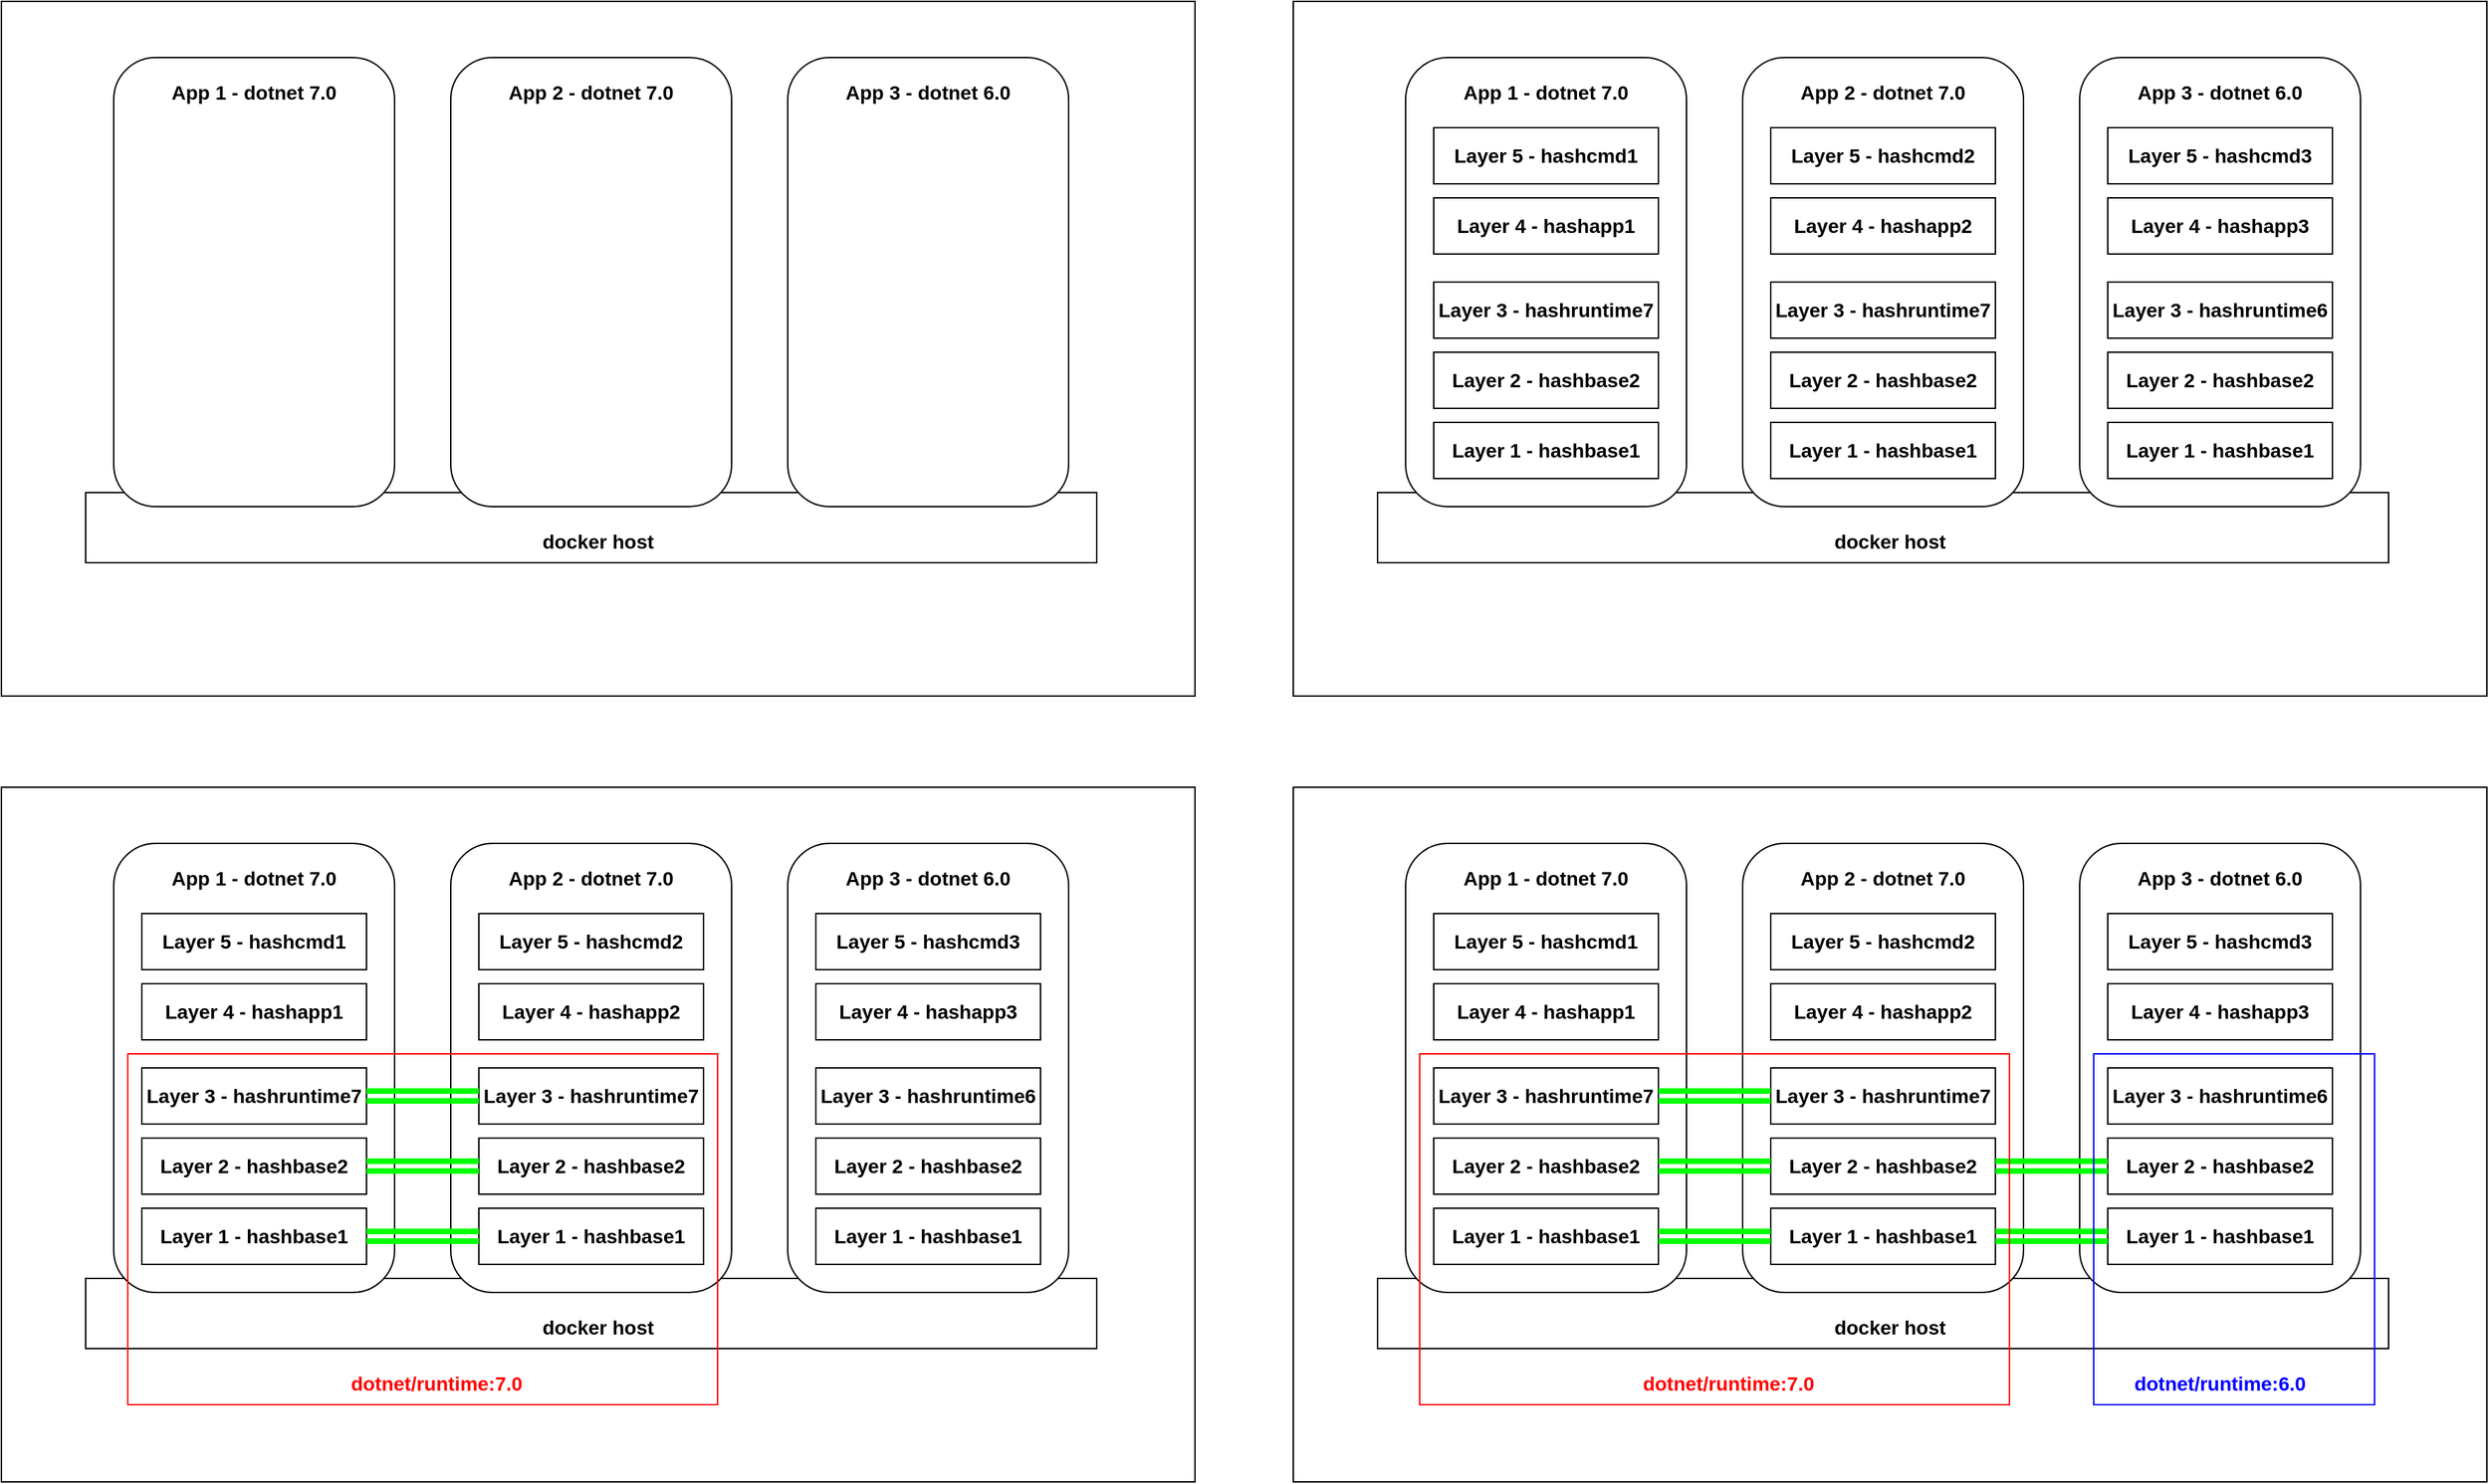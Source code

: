 <mxfile version="21.2.1" type="device">
  <diagram name="Page-1" id="w7oHSvgVAbH0pyMqGxMP">
    <mxGraphModel dx="2064" dy="1507" grid="1" gridSize="10" guides="1" tooltips="1" connect="1" arrows="1" fold="1" page="1" pageScale="1" pageWidth="827" pageHeight="1169" math="0" shadow="0">
      <root>
        <mxCell id="0" />
        <mxCell id="1" parent="0" />
        <mxCell id="mfq0lbZQkEfi0OqsZ-nj-1" value="" style="rounded=0;whiteSpace=wrap;html=1;" vertex="1" parent="1">
          <mxGeometry x="40" y="40" width="850" height="495" as="geometry" />
        </mxCell>
        <mxCell id="DkgX6Icj-PClaKJuhvbE-4" value="" style="rounded=0;whiteSpace=wrap;html=1;fontSize=14;fontStyle=1" parent="1" vertex="1">
          <mxGeometry x="100" y="390" width="720" height="50" as="geometry" />
        </mxCell>
        <mxCell id="DkgX6Icj-PClaKJuhvbE-1" value="" style="rounded=1;whiteSpace=wrap;html=1;fontSize=14;fontStyle=1" parent="1" vertex="1">
          <mxGeometry x="120" y="80" width="200" height="320" as="geometry" />
        </mxCell>
        <mxCell id="DkgX6Icj-PClaKJuhvbE-9" value="App 1 - dotnet 7.0" style="text;html=1;strokeColor=none;fillColor=none;align=center;verticalAlign=middle;whiteSpace=wrap;rounded=0;fontSize=14;fontStyle=1" parent="1" vertex="1">
          <mxGeometry x="140" y="90" width="160" height="30" as="geometry" />
        </mxCell>
        <mxCell id="DkgX6Icj-PClaKJuhvbE-10" value="" style="rounded=1;whiteSpace=wrap;html=1;fontSize=14;fontStyle=1" parent="1" vertex="1">
          <mxGeometry x="360" y="80" width="200" height="320" as="geometry" />
        </mxCell>
        <mxCell id="DkgX6Icj-PClaKJuhvbE-16" value="App 2 - dotnet 7.0" style="text;html=1;strokeColor=none;fillColor=none;align=center;verticalAlign=middle;whiteSpace=wrap;rounded=0;fontSize=14;fontStyle=1" parent="1" vertex="1">
          <mxGeometry x="380" y="90" width="160" height="30" as="geometry" />
        </mxCell>
        <mxCell id="DkgX6Icj-PClaKJuhvbE-17" value="" style="rounded=1;whiteSpace=wrap;html=1;fontSize=14;fontStyle=1" parent="1" vertex="1">
          <mxGeometry x="600" y="80" width="200" height="320" as="geometry" />
        </mxCell>
        <mxCell id="DkgX6Icj-PClaKJuhvbE-23" value="App 3 - dotnet 6.0" style="text;html=1;strokeColor=none;fillColor=none;align=center;verticalAlign=middle;whiteSpace=wrap;rounded=0;fontSize=14;fontStyle=1" parent="1" vertex="1">
          <mxGeometry x="620" y="90" width="160" height="30" as="geometry" />
        </mxCell>
        <mxCell id="DkgX6Icj-PClaKJuhvbE-24" value="docker host" style="text;html=1;strokeColor=none;fillColor=none;align=center;verticalAlign=middle;whiteSpace=wrap;rounded=0;fontSize=14;fontStyle=1" parent="1" vertex="1">
          <mxGeometry x="390" y="410" width="150" height="30" as="geometry" />
        </mxCell>
        <mxCell id="mfq0lbZQkEfi0OqsZ-nj-2" value="" style="rounded=0;whiteSpace=wrap;html=1;" vertex="1" parent="1">
          <mxGeometry x="960" y="40" width="850" height="495" as="geometry" />
        </mxCell>
        <mxCell id="mfq0lbZQkEfi0OqsZ-nj-3" value="" style="rounded=0;whiteSpace=wrap;html=1;fontSize=14;fontStyle=1" vertex="1" parent="1">
          <mxGeometry x="1020" y="390" width="720" height="50" as="geometry" />
        </mxCell>
        <mxCell id="mfq0lbZQkEfi0OqsZ-nj-4" value="" style="rounded=1;whiteSpace=wrap;html=1;fontSize=14;fontStyle=1" vertex="1" parent="1">
          <mxGeometry x="1040" y="80" width="200" height="320" as="geometry" />
        </mxCell>
        <mxCell id="mfq0lbZQkEfi0OqsZ-nj-5" value="Layer 1 - hashbase1" style="rounded=0;whiteSpace=wrap;html=1;fontSize=14;fontStyle=1" vertex="1" parent="1">
          <mxGeometry x="1060" y="340" width="160" height="40" as="geometry" />
        </mxCell>
        <mxCell id="mfq0lbZQkEfi0OqsZ-nj-6" value="Layer 2 - hashbase2" style="rounded=0;whiteSpace=wrap;html=1;fontSize=14;fontStyle=1" vertex="1" parent="1">
          <mxGeometry x="1060" y="290" width="160" height="40" as="geometry" />
        </mxCell>
        <mxCell id="mfq0lbZQkEfi0OqsZ-nj-7" value="Layer 3 - hashruntime7" style="rounded=0;whiteSpace=wrap;html=1;fontSize=14;fontStyle=1" vertex="1" parent="1">
          <mxGeometry x="1060" y="240" width="160" height="40" as="geometry" />
        </mxCell>
        <mxCell id="mfq0lbZQkEfi0OqsZ-nj-8" value="Layer 4 - hashapp1" style="rounded=0;whiteSpace=wrap;html=1;fontSize=14;fontStyle=1" vertex="1" parent="1">
          <mxGeometry x="1060" y="180" width="160" height="40" as="geometry" />
        </mxCell>
        <mxCell id="mfq0lbZQkEfi0OqsZ-nj-9" value="Layer 5 - hashcmd1" style="rounded=0;whiteSpace=wrap;html=1;fontSize=14;fontStyle=1" vertex="1" parent="1">
          <mxGeometry x="1060" y="130" width="160" height="40" as="geometry" />
        </mxCell>
        <mxCell id="mfq0lbZQkEfi0OqsZ-nj-10" value="App 1 - dotnet 7.0" style="text;html=1;strokeColor=none;fillColor=none;align=center;verticalAlign=middle;whiteSpace=wrap;rounded=0;fontSize=14;fontStyle=1" vertex="1" parent="1">
          <mxGeometry x="1060" y="90" width="160" height="30" as="geometry" />
        </mxCell>
        <mxCell id="mfq0lbZQkEfi0OqsZ-nj-11" value="" style="rounded=1;whiteSpace=wrap;html=1;fontSize=14;fontStyle=1" vertex="1" parent="1">
          <mxGeometry x="1280" y="80" width="200" height="320" as="geometry" />
        </mxCell>
        <mxCell id="mfq0lbZQkEfi0OqsZ-nj-12" value="Layer 1 - hashbase1" style="rounded=0;whiteSpace=wrap;html=1;fontSize=14;fontStyle=1" vertex="1" parent="1">
          <mxGeometry x="1300" y="340" width="160" height="40" as="geometry" />
        </mxCell>
        <mxCell id="mfq0lbZQkEfi0OqsZ-nj-13" value="Layer 2 - hashbase2" style="rounded=0;whiteSpace=wrap;html=1;fontSize=14;fontStyle=1" vertex="1" parent="1">
          <mxGeometry x="1300" y="290" width="160" height="40" as="geometry" />
        </mxCell>
        <mxCell id="mfq0lbZQkEfi0OqsZ-nj-14" value="Layer 3 - hashruntime7" style="rounded=0;whiteSpace=wrap;html=1;fontSize=14;fontStyle=1" vertex="1" parent="1">
          <mxGeometry x="1300" y="240" width="160" height="40" as="geometry" />
        </mxCell>
        <mxCell id="mfq0lbZQkEfi0OqsZ-nj-15" value="Layer 4 - hashapp2" style="rounded=0;whiteSpace=wrap;html=1;fontSize=14;fontStyle=1" vertex="1" parent="1">
          <mxGeometry x="1300" y="180" width="160" height="40" as="geometry" />
        </mxCell>
        <mxCell id="mfq0lbZQkEfi0OqsZ-nj-16" value="Layer 5 - hashcmd2" style="rounded=0;whiteSpace=wrap;html=1;fontSize=14;fontStyle=1" vertex="1" parent="1">
          <mxGeometry x="1300" y="130" width="160" height="40" as="geometry" />
        </mxCell>
        <mxCell id="mfq0lbZQkEfi0OqsZ-nj-17" value="App 2 - dotnet 7.0" style="text;html=1;strokeColor=none;fillColor=none;align=center;verticalAlign=middle;whiteSpace=wrap;rounded=0;fontSize=14;fontStyle=1" vertex="1" parent="1">
          <mxGeometry x="1300" y="90" width="160" height="30" as="geometry" />
        </mxCell>
        <mxCell id="mfq0lbZQkEfi0OqsZ-nj-18" value="" style="rounded=1;whiteSpace=wrap;html=1;fontSize=14;fontStyle=1" vertex="1" parent="1">
          <mxGeometry x="1520" y="80" width="200" height="320" as="geometry" />
        </mxCell>
        <mxCell id="mfq0lbZQkEfi0OqsZ-nj-19" value="Layer 1 - hashbase1" style="rounded=0;whiteSpace=wrap;html=1;fontSize=14;fontStyle=1" vertex="1" parent="1">
          <mxGeometry x="1540" y="340" width="160" height="40" as="geometry" />
        </mxCell>
        <mxCell id="mfq0lbZQkEfi0OqsZ-nj-20" value="Layer 2 - hashbase2" style="rounded=0;whiteSpace=wrap;html=1;fontSize=14;fontStyle=1" vertex="1" parent="1">
          <mxGeometry x="1540" y="290" width="160" height="40" as="geometry" />
        </mxCell>
        <mxCell id="mfq0lbZQkEfi0OqsZ-nj-21" value="Layer 3 - hashruntime6" style="rounded=0;whiteSpace=wrap;html=1;fontSize=14;fontStyle=1" vertex="1" parent="1">
          <mxGeometry x="1540" y="240" width="160" height="40" as="geometry" />
        </mxCell>
        <mxCell id="mfq0lbZQkEfi0OqsZ-nj-22" value="Layer 4 - hashapp3" style="rounded=0;whiteSpace=wrap;html=1;fontSize=14;fontStyle=1" vertex="1" parent="1">
          <mxGeometry x="1540" y="180" width="160" height="40" as="geometry" />
        </mxCell>
        <mxCell id="mfq0lbZQkEfi0OqsZ-nj-23" value="Layer 5 - hashcmd3" style="rounded=0;whiteSpace=wrap;html=1;fontSize=14;fontStyle=1" vertex="1" parent="1">
          <mxGeometry x="1540" y="130" width="160" height="40" as="geometry" />
        </mxCell>
        <mxCell id="mfq0lbZQkEfi0OqsZ-nj-24" value="App 3 - dotnet 6.0" style="text;html=1;strokeColor=none;fillColor=none;align=center;verticalAlign=middle;whiteSpace=wrap;rounded=0;fontSize=14;fontStyle=1" vertex="1" parent="1">
          <mxGeometry x="1540" y="90" width="160" height="30" as="geometry" />
        </mxCell>
        <mxCell id="mfq0lbZQkEfi0OqsZ-nj-25" value="docker host" style="text;html=1;strokeColor=none;fillColor=none;align=center;verticalAlign=middle;whiteSpace=wrap;rounded=0;fontSize=14;fontStyle=1" vertex="1" parent="1">
          <mxGeometry x="1310" y="410" width="150" height="30" as="geometry" />
        </mxCell>
        <mxCell id="mfq0lbZQkEfi0OqsZ-nj-35" value="" style="rounded=0;whiteSpace=wrap;html=1;" vertex="1" parent="1">
          <mxGeometry x="40" y="600" width="850" height="495" as="geometry" />
        </mxCell>
        <mxCell id="mfq0lbZQkEfi0OqsZ-nj-36" value="" style="rounded=0;whiteSpace=wrap;html=1;fontSize=14;fontStyle=1" vertex="1" parent="1">
          <mxGeometry x="100" y="950" width="720" height="50" as="geometry" />
        </mxCell>
        <mxCell id="mfq0lbZQkEfi0OqsZ-nj-37" value="" style="rounded=1;whiteSpace=wrap;html=1;fontSize=14;fontStyle=1" vertex="1" parent="1">
          <mxGeometry x="120" y="640" width="200" height="320" as="geometry" />
        </mxCell>
        <mxCell id="mfq0lbZQkEfi0OqsZ-nj-38" value="Layer 1 - hashbase1" style="rounded=0;whiteSpace=wrap;html=1;fontSize=14;fontStyle=1" vertex="1" parent="1">
          <mxGeometry x="140" y="900" width="160" height="40" as="geometry" />
        </mxCell>
        <mxCell id="mfq0lbZQkEfi0OqsZ-nj-39" value="Layer 2 - hashbase2" style="rounded=0;whiteSpace=wrap;html=1;fontSize=14;fontStyle=1" vertex="1" parent="1">
          <mxGeometry x="140" y="850" width="160" height="40" as="geometry" />
        </mxCell>
        <mxCell id="mfq0lbZQkEfi0OqsZ-nj-40" value="Layer 3 - hashruntime7" style="rounded=0;whiteSpace=wrap;html=1;fontSize=14;fontStyle=1" vertex="1" parent="1">
          <mxGeometry x="140" y="800" width="160" height="40" as="geometry" />
        </mxCell>
        <mxCell id="mfq0lbZQkEfi0OqsZ-nj-41" value="Layer 4 - hashapp1" style="rounded=0;whiteSpace=wrap;html=1;fontSize=14;fontStyle=1" vertex="1" parent="1">
          <mxGeometry x="140" y="740" width="160" height="40" as="geometry" />
        </mxCell>
        <mxCell id="mfq0lbZQkEfi0OqsZ-nj-42" value="Layer 5 - hashcmd1" style="rounded=0;whiteSpace=wrap;html=1;fontSize=14;fontStyle=1" vertex="1" parent="1">
          <mxGeometry x="140" y="690" width="160" height="40" as="geometry" />
        </mxCell>
        <mxCell id="mfq0lbZQkEfi0OqsZ-nj-43" value="App 1 - dotnet 7.0" style="text;html=1;strokeColor=none;fillColor=none;align=center;verticalAlign=middle;whiteSpace=wrap;rounded=0;fontSize=14;fontStyle=1" vertex="1" parent="1">
          <mxGeometry x="140" y="650" width="160" height="30" as="geometry" />
        </mxCell>
        <mxCell id="mfq0lbZQkEfi0OqsZ-nj-44" value="" style="rounded=1;whiteSpace=wrap;html=1;fontSize=14;fontStyle=1" vertex="1" parent="1">
          <mxGeometry x="360" y="640" width="200" height="320" as="geometry" />
        </mxCell>
        <mxCell id="mfq0lbZQkEfi0OqsZ-nj-45" value="Layer 1 - hashbase1" style="rounded=0;whiteSpace=wrap;html=1;fontSize=14;fontStyle=1" vertex="1" parent="1">
          <mxGeometry x="380" y="900" width="160" height="40" as="geometry" />
        </mxCell>
        <mxCell id="mfq0lbZQkEfi0OqsZ-nj-46" value="Layer 2 - hashbase2" style="rounded=0;whiteSpace=wrap;html=1;fontSize=14;fontStyle=1" vertex="1" parent="1">
          <mxGeometry x="380" y="850" width="160" height="40" as="geometry" />
        </mxCell>
        <mxCell id="mfq0lbZQkEfi0OqsZ-nj-47" value="Layer 3 - hashruntime7" style="rounded=0;whiteSpace=wrap;html=1;fontSize=14;fontStyle=1" vertex="1" parent="1">
          <mxGeometry x="380" y="800" width="160" height="40" as="geometry" />
        </mxCell>
        <mxCell id="mfq0lbZQkEfi0OqsZ-nj-48" value="Layer 4 - hashapp2" style="rounded=0;whiteSpace=wrap;html=1;fontSize=14;fontStyle=1" vertex="1" parent="1">
          <mxGeometry x="380" y="740" width="160" height="40" as="geometry" />
        </mxCell>
        <mxCell id="mfq0lbZQkEfi0OqsZ-nj-49" value="Layer 5 - hashcmd2" style="rounded=0;whiteSpace=wrap;html=1;fontSize=14;fontStyle=1" vertex="1" parent="1">
          <mxGeometry x="380" y="690" width="160" height="40" as="geometry" />
        </mxCell>
        <mxCell id="mfq0lbZQkEfi0OqsZ-nj-50" value="App 2 - dotnet 7.0" style="text;html=1;strokeColor=none;fillColor=none;align=center;verticalAlign=middle;whiteSpace=wrap;rounded=0;fontSize=14;fontStyle=1" vertex="1" parent="1">
          <mxGeometry x="380" y="650" width="160" height="30" as="geometry" />
        </mxCell>
        <mxCell id="mfq0lbZQkEfi0OqsZ-nj-51" value="" style="rounded=1;whiteSpace=wrap;html=1;fontSize=14;fontStyle=1" vertex="1" parent="1">
          <mxGeometry x="600" y="640" width="200" height="320" as="geometry" />
        </mxCell>
        <mxCell id="mfq0lbZQkEfi0OqsZ-nj-52" value="Layer 1 - hashbase1" style="rounded=0;whiteSpace=wrap;html=1;fontSize=14;fontStyle=1" vertex="1" parent="1">
          <mxGeometry x="620" y="900" width="160" height="40" as="geometry" />
        </mxCell>
        <mxCell id="mfq0lbZQkEfi0OqsZ-nj-53" value="Layer 2 - hashbase2" style="rounded=0;whiteSpace=wrap;html=1;fontSize=14;fontStyle=1" vertex="1" parent="1">
          <mxGeometry x="620" y="850" width="160" height="40" as="geometry" />
        </mxCell>
        <mxCell id="mfq0lbZQkEfi0OqsZ-nj-54" value="Layer 3 - hashruntime6" style="rounded=0;whiteSpace=wrap;html=1;fontSize=14;fontStyle=1" vertex="1" parent="1">
          <mxGeometry x="620" y="800" width="160" height="40" as="geometry" />
        </mxCell>
        <mxCell id="mfq0lbZQkEfi0OqsZ-nj-55" value="Layer 4 - hashapp3" style="rounded=0;whiteSpace=wrap;html=1;fontSize=14;fontStyle=1" vertex="1" parent="1">
          <mxGeometry x="620" y="740" width="160" height="40" as="geometry" />
        </mxCell>
        <mxCell id="mfq0lbZQkEfi0OqsZ-nj-56" value="Layer 5 - hashcmd3" style="rounded=0;whiteSpace=wrap;html=1;fontSize=14;fontStyle=1" vertex="1" parent="1">
          <mxGeometry x="620" y="690" width="160" height="40" as="geometry" />
        </mxCell>
        <mxCell id="mfq0lbZQkEfi0OqsZ-nj-57" value="App 3 - dotnet 6.0" style="text;html=1;strokeColor=none;fillColor=none;align=center;verticalAlign=middle;whiteSpace=wrap;rounded=0;fontSize=14;fontStyle=1" vertex="1" parent="1">
          <mxGeometry x="620" y="650" width="160" height="30" as="geometry" />
        </mxCell>
        <mxCell id="mfq0lbZQkEfi0OqsZ-nj-58" value="docker host" style="text;html=1;strokeColor=none;fillColor=none;align=center;verticalAlign=middle;whiteSpace=wrap;rounded=0;fontSize=14;fontStyle=1" vertex="1" parent="1">
          <mxGeometry x="390" y="970" width="150" height="30" as="geometry" />
        </mxCell>
        <mxCell id="mfq0lbZQkEfi0OqsZ-nj-59" style="edgeStyle=orthogonalEdgeStyle;rounded=0;orthogonalLoop=1;jettySize=auto;html=1;exitX=1;exitY=0.5;exitDx=0;exitDy=0;entryX=0;entryY=0.5;entryDx=0;entryDy=0;fontSize=14;fontColor=#00FF00;shape=link;strokeColor=#00FF00;strokeWidth=4;" edge="1" parent="1" source="mfq0lbZQkEfi0OqsZ-nj-40" target="mfq0lbZQkEfi0OqsZ-nj-47">
          <mxGeometry relative="1" as="geometry" />
        </mxCell>
        <mxCell id="mfq0lbZQkEfi0OqsZ-nj-60" style="edgeStyle=orthogonalEdgeStyle;shape=link;rounded=0;orthogonalLoop=1;jettySize=auto;html=1;exitX=1;exitY=0.5;exitDx=0;exitDy=0;entryX=0;entryY=0.5;entryDx=0;entryDy=0;strokeColor=#00FF00;strokeWidth=4;fontSize=14;fontColor=#00FF00;" edge="1" parent="1" source="mfq0lbZQkEfi0OqsZ-nj-39" target="mfq0lbZQkEfi0OqsZ-nj-46">
          <mxGeometry relative="1" as="geometry" />
        </mxCell>
        <mxCell id="mfq0lbZQkEfi0OqsZ-nj-61" style="edgeStyle=orthogonalEdgeStyle;shape=link;rounded=0;orthogonalLoop=1;jettySize=auto;html=1;exitX=1;exitY=0.5;exitDx=0;exitDy=0;entryX=0;entryY=0.5;entryDx=0;entryDy=0;strokeColor=#00FF00;strokeWidth=4;fontSize=14;fontColor=#00FF00;" edge="1" parent="1" source="mfq0lbZQkEfi0OqsZ-nj-38" target="mfq0lbZQkEfi0OqsZ-nj-45">
          <mxGeometry relative="1" as="geometry" />
        </mxCell>
        <mxCell id="mfq0lbZQkEfi0OqsZ-nj-64" value="" style="rounded=0;whiteSpace=wrap;html=1;fillStyle=solid;strokeColor=#FF0000;strokeWidth=1;fontSize=14;fontColor=#00FF00;fillColor=none;" vertex="1" parent="1">
          <mxGeometry x="130" y="790" width="420" height="250" as="geometry" />
        </mxCell>
        <mxCell id="mfq0lbZQkEfi0OqsZ-nj-66" value="&lt;b&gt;dotnet/runtime:7.0&lt;/b&gt;" style="text;html=1;strokeColor=none;fillColor=none;align=center;verticalAlign=middle;whiteSpace=wrap;rounded=0;fontSize=14;fontColor=#FF0000;" vertex="1" parent="1">
          <mxGeometry x="280" y="1010" width="140" height="30" as="geometry" />
        </mxCell>
        <mxCell id="mfq0lbZQkEfi0OqsZ-nj-68" value="" style="rounded=0;whiteSpace=wrap;html=1;" vertex="1" parent="1">
          <mxGeometry x="960" y="600" width="850" height="495" as="geometry" />
        </mxCell>
        <mxCell id="mfq0lbZQkEfi0OqsZ-nj-69" value="" style="rounded=0;whiteSpace=wrap;html=1;fontSize=14;fontStyle=1" vertex="1" parent="1">
          <mxGeometry x="1020" y="950" width="720" height="50" as="geometry" />
        </mxCell>
        <mxCell id="mfq0lbZQkEfi0OqsZ-nj-70" value="" style="rounded=1;whiteSpace=wrap;html=1;fontSize=14;fontStyle=1" vertex="1" parent="1">
          <mxGeometry x="1040" y="640" width="200" height="320" as="geometry" />
        </mxCell>
        <mxCell id="mfq0lbZQkEfi0OqsZ-nj-71" value="Layer 1 - hashbase1" style="rounded=0;whiteSpace=wrap;html=1;fontSize=14;fontStyle=1" vertex="1" parent="1">
          <mxGeometry x="1060" y="900" width="160" height="40" as="geometry" />
        </mxCell>
        <mxCell id="mfq0lbZQkEfi0OqsZ-nj-72" value="Layer 2 - hashbase2" style="rounded=0;whiteSpace=wrap;html=1;fontSize=14;fontStyle=1" vertex="1" parent="1">
          <mxGeometry x="1060" y="850" width="160" height="40" as="geometry" />
        </mxCell>
        <mxCell id="mfq0lbZQkEfi0OqsZ-nj-73" value="Layer 3 - hashruntime7" style="rounded=0;whiteSpace=wrap;html=1;fontSize=14;fontStyle=1" vertex="1" parent="1">
          <mxGeometry x="1060" y="800" width="160" height="40" as="geometry" />
        </mxCell>
        <mxCell id="mfq0lbZQkEfi0OqsZ-nj-74" value="Layer 4 - hashapp1" style="rounded=0;whiteSpace=wrap;html=1;fontSize=14;fontStyle=1" vertex="1" parent="1">
          <mxGeometry x="1060" y="740" width="160" height="40" as="geometry" />
        </mxCell>
        <mxCell id="mfq0lbZQkEfi0OqsZ-nj-75" value="Layer 5 - hashcmd1" style="rounded=0;whiteSpace=wrap;html=1;fontSize=14;fontStyle=1" vertex="1" parent="1">
          <mxGeometry x="1060" y="690" width="160" height="40" as="geometry" />
        </mxCell>
        <mxCell id="mfq0lbZQkEfi0OqsZ-nj-76" value="App 1 - dotnet 7.0" style="text;html=1;strokeColor=none;fillColor=none;align=center;verticalAlign=middle;whiteSpace=wrap;rounded=0;fontSize=14;fontStyle=1" vertex="1" parent="1">
          <mxGeometry x="1060" y="650" width="160" height="30" as="geometry" />
        </mxCell>
        <mxCell id="mfq0lbZQkEfi0OqsZ-nj-77" value="" style="rounded=1;whiteSpace=wrap;html=1;fontSize=14;fontStyle=1" vertex="1" parent="1">
          <mxGeometry x="1280" y="640" width="200" height="320" as="geometry" />
        </mxCell>
        <mxCell id="mfq0lbZQkEfi0OqsZ-nj-78" value="Layer 1 - hashbase1" style="rounded=0;whiteSpace=wrap;html=1;fontSize=14;fontStyle=1" vertex="1" parent="1">
          <mxGeometry x="1300" y="900" width="160" height="40" as="geometry" />
        </mxCell>
        <mxCell id="mfq0lbZQkEfi0OqsZ-nj-79" value="Layer 2 - hashbase2" style="rounded=0;whiteSpace=wrap;html=1;fontSize=14;fontStyle=1" vertex="1" parent="1">
          <mxGeometry x="1300" y="850" width="160" height="40" as="geometry" />
        </mxCell>
        <mxCell id="mfq0lbZQkEfi0OqsZ-nj-80" value="Layer 3 - hashruntime7" style="rounded=0;whiteSpace=wrap;html=1;fontSize=14;fontStyle=1" vertex="1" parent="1">
          <mxGeometry x="1300" y="800" width="160" height="40" as="geometry" />
        </mxCell>
        <mxCell id="mfq0lbZQkEfi0OqsZ-nj-81" value="Layer 4 - hashapp2" style="rounded=0;whiteSpace=wrap;html=1;fontSize=14;fontStyle=1" vertex="1" parent="1">
          <mxGeometry x="1300" y="740" width="160" height="40" as="geometry" />
        </mxCell>
        <mxCell id="mfq0lbZQkEfi0OqsZ-nj-82" value="Layer 5 - hashcmd2" style="rounded=0;whiteSpace=wrap;html=1;fontSize=14;fontStyle=1" vertex="1" parent="1">
          <mxGeometry x="1300" y="690" width="160" height="40" as="geometry" />
        </mxCell>
        <mxCell id="mfq0lbZQkEfi0OqsZ-nj-83" value="App 2 - dotnet 7.0" style="text;html=1;strokeColor=none;fillColor=none;align=center;verticalAlign=middle;whiteSpace=wrap;rounded=0;fontSize=14;fontStyle=1" vertex="1" parent="1">
          <mxGeometry x="1300" y="650" width="160" height="30" as="geometry" />
        </mxCell>
        <mxCell id="mfq0lbZQkEfi0OqsZ-nj-84" value="" style="rounded=1;whiteSpace=wrap;html=1;fontSize=14;fontStyle=1" vertex="1" parent="1">
          <mxGeometry x="1520" y="640" width="200" height="320" as="geometry" />
        </mxCell>
        <mxCell id="mfq0lbZQkEfi0OqsZ-nj-85" value="Layer 1 - hashbase1" style="rounded=0;whiteSpace=wrap;html=1;fontSize=14;fontStyle=1" vertex="1" parent="1">
          <mxGeometry x="1540" y="900" width="160" height="40" as="geometry" />
        </mxCell>
        <mxCell id="mfq0lbZQkEfi0OqsZ-nj-86" value="Layer 2 - hashbase2" style="rounded=0;whiteSpace=wrap;html=1;fontSize=14;fontStyle=1" vertex="1" parent="1">
          <mxGeometry x="1540" y="850" width="160" height="40" as="geometry" />
        </mxCell>
        <mxCell id="mfq0lbZQkEfi0OqsZ-nj-87" value="Layer 3 - hashruntime6" style="rounded=0;whiteSpace=wrap;html=1;fontSize=14;fontStyle=1" vertex="1" parent="1">
          <mxGeometry x="1540" y="800" width="160" height="40" as="geometry" />
        </mxCell>
        <mxCell id="mfq0lbZQkEfi0OqsZ-nj-88" value="Layer 4 - hashapp3" style="rounded=0;whiteSpace=wrap;html=1;fontSize=14;fontStyle=1" vertex="1" parent="1">
          <mxGeometry x="1540" y="740" width="160" height="40" as="geometry" />
        </mxCell>
        <mxCell id="mfq0lbZQkEfi0OqsZ-nj-89" value="Layer 5 - hashcmd3" style="rounded=0;whiteSpace=wrap;html=1;fontSize=14;fontStyle=1" vertex="1" parent="1">
          <mxGeometry x="1540" y="690" width="160" height="40" as="geometry" />
        </mxCell>
        <mxCell id="mfq0lbZQkEfi0OqsZ-nj-90" value="App 3 - dotnet 6.0" style="text;html=1;strokeColor=none;fillColor=none;align=center;verticalAlign=middle;whiteSpace=wrap;rounded=0;fontSize=14;fontStyle=1" vertex="1" parent="1">
          <mxGeometry x="1540" y="650" width="160" height="30" as="geometry" />
        </mxCell>
        <mxCell id="mfq0lbZQkEfi0OqsZ-nj-91" value="docker host" style="text;html=1;strokeColor=none;fillColor=none;align=center;verticalAlign=middle;whiteSpace=wrap;rounded=0;fontSize=14;fontStyle=1" vertex="1" parent="1">
          <mxGeometry x="1310" y="970" width="150" height="30" as="geometry" />
        </mxCell>
        <mxCell id="mfq0lbZQkEfi0OqsZ-nj-92" style="edgeStyle=orthogonalEdgeStyle;rounded=0;orthogonalLoop=1;jettySize=auto;html=1;exitX=1;exitY=0.5;exitDx=0;exitDy=0;entryX=0;entryY=0.5;entryDx=0;entryDy=0;fontSize=14;fontColor=#00FF00;shape=link;strokeColor=#00FF00;strokeWidth=4;" edge="1" parent="1" source="mfq0lbZQkEfi0OqsZ-nj-73" target="mfq0lbZQkEfi0OqsZ-nj-80">
          <mxGeometry relative="1" as="geometry" />
        </mxCell>
        <mxCell id="mfq0lbZQkEfi0OqsZ-nj-93" style="edgeStyle=orthogonalEdgeStyle;shape=link;rounded=0;orthogonalLoop=1;jettySize=auto;html=1;exitX=1;exitY=0.5;exitDx=0;exitDy=0;entryX=0;entryY=0.5;entryDx=0;entryDy=0;strokeColor=#00FF00;strokeWidth=4;fontSize=14;fontColor=#00FF00;" edge="1" parent="1" source="mfq0lbZQkEfi0OqsZ-nj-72" target="mfq0lbZQkEfi0OqsZ-nj-79">
          <mxGeometry relative="1" as="geometry" />
        </mxCell>
        <mxCell id="mfq0lbZQkEfi0OqsZ-nj-94" style="edgeStyle=orthogonalEdgeStyle;shape=link;rounded=0;orthogonalLoop=1;jettySize=auto;html=1;exitX=1;exitY=0.5;exitDx=0;exitDy=0;entryX=0;entryY=0.5;entryDx=0;entryDy=0;strokeColor=#00FF00;strokeWidth=4;fontSize=14;fontColor=#00FF00;" edge="1" parent="1" source="mfq0lbZQkEfi0OqsZ-nj-71" target="mfq0lbZQkEfi0OqsZ-nj-78">
          <mxGeometry relative="1" as="geometry" />
        </mxCell>
        <mxCell id="mfq0lbZQkEfi0OqsZ-nj-95" style="edgeStyle=orthogonalEdgeStyle;shape=link;rounded=0;orthogonalLoop=1;jettySize=auto;html=1;exitX=1;exitY=0.5;exitDx=0;exitDy=0;entryX=0;entryY=0.5;entryDx=0;entryDy=0;strokeColor=#00FF00;strokeWidth=4;fontSize=14;fontColor=#00FF00;" edge="1" parent="1" source="mfq0lbZQkEfi0OqsZ-nj-78" target="mfq0lbZQkEfi0OqsZ-nj-85">
          <mxGeometry relative="1" as="geometry" />
        </mxCell>
        <mxCell id="mfq0lbZQkEfi0OqsZ-nj-96" style="edgeStyle=orthogonalEdgeStyle;shape=link;rounded=0;orthogonalLoop=1;jettySize=auto;html=1;exitX=1;exitY=0.5;exitDx=0;exitDy=0;entryX=0;entryY=0.5;entryDx=0;entryDy=0;strokeColor=#00FF00;strokeWidth=4;fontSize=14;fontColor=#00FF00;" edge="1" parent="1" source="mfq0lbZQkEfi0OqsZ-nj-79" target="mfq0lbZQkEfi0OqsZ-nj-86">
          <mxGeometry relative="1" as="geometry" />
        </mxCell>
        <mxCell id="mfq0lbZQkEfi0OqsZ-nj-97" value="" style="rounded=0;whiteSpace=wrap;html=1;fillStyle=solid;strokeColor=#FF0000;strokeWidth=1;fontSize=14;fontColor=#00FF00;fillColor=none;" vertex="1" parent="1">
          <mxGeometry x="1050" y="790" width="420" height="250" as="geometry" />
        </mxCell>
        <mxCell id="mfq0lbZQkEfi0OqsZ-nj-98" value="" style="rounded=0;whiteSpace=wrap;html=1;fillStyle=solid;strokeColor=#0000FF;strokeWidth=1;fontSize=14;fontColor=#00FF00;fillColor=none;" vertex="1" parent="1">
          <mxGeometry x="1530" y="790" width="200" height="250" as="geometry" />
        </mxCell>
        <mxCell id="mfq0lbZQkEfi0OqsZ-nj-99" value="&lt;b&gt;dotnet/runtime:7.0&lt;/b&gt;" style="text;html=1;strokeColor=none;fillColor=none;align=center;verticalAlign=middle;whiteSpace=wrap;rounded=0;fontSize=14;fontColor=#FF0000;" vertex="1" parent="1">
          <mxGeometry x="1200" y="1010" width="140" height="30" as="geometry" />
        </mxCell>
        <mxCell id="mfq0lbZQkEfi0OqsZ-nj-100" value="&lt;b&gt;&lt;font color=&quot;#0000ff&quot;&gt;dotnet/runtime:6.0&lt;/font&gt;&lt;/b&gt;" style="text;html=1;strokeColor=none;fillColor=none;align=center;verticalAlign=middle;whiteSpace=wrap;rounded=0;fontSize=14;fontColor=#FF0000;" vertex="1" parent="1">
          <mxGeometry x="1550" y="1010" width="140" height="30" as="geometry" />
        </mxCell>
      </root>
    </mxGraphModel>
  </diagram>
</mxfile>
